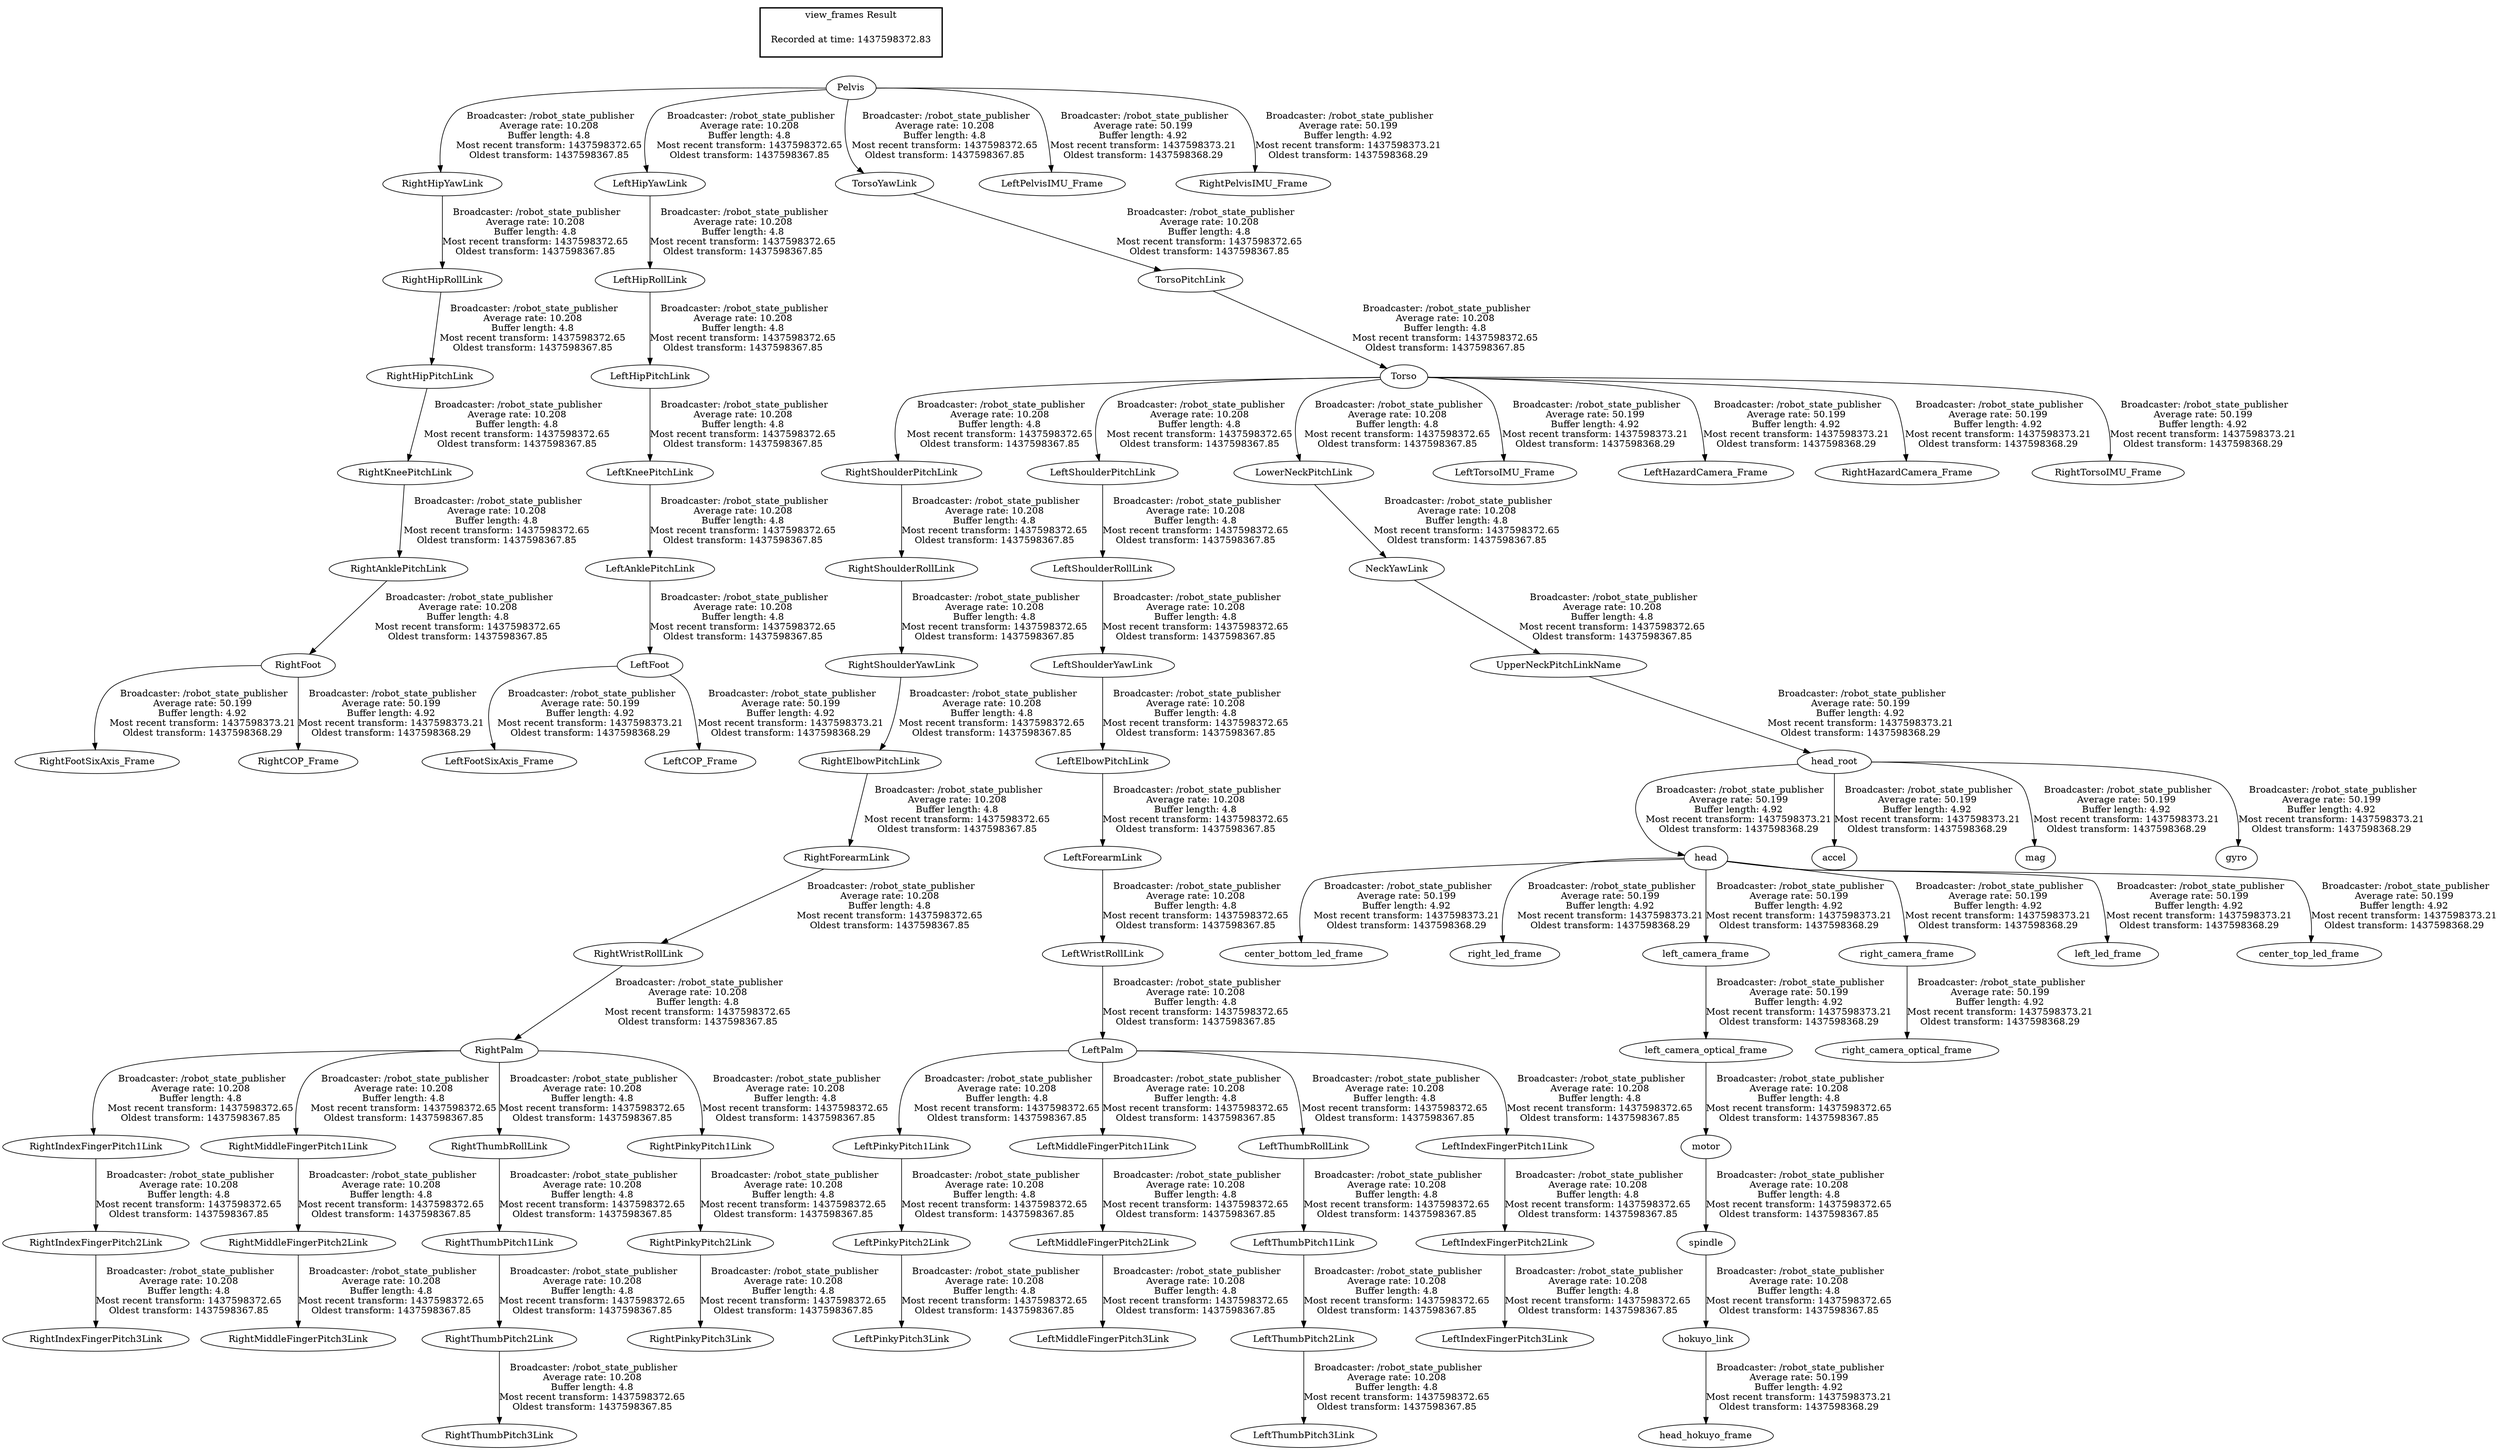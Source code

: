digraph G {
"LeftHipRollLink" -> "LeftHipPitchLink"[label=" Broadcaster: /robot_state_publisher\nAverage rate: 10.208\nBuffer length: 4.8\nMost recent transform: 1437598372.65\nOldest transform: 1437598367.85\n"];
"LeftThumbPitch1Link" -> "LeftThumbPitch2Link"[label=" Broadcaster: /robot_state_publisher\nAverage rate: 10.208\nBuffer length: 4.8\nMost recent transform: 1437598372.65\nOldest transform: 1437598367.85\n"];
"LeftPalm" -> "LeftPinkyPitch1Link"[label=" Broadcaster: /robot_state_publisher\nAverage rate: 10.208\nBuffer length: 4.8\nMost recent transform: 1437598372.65\nOldest transform: 1437598367.85\n"];
"RightShoulderPitchLink" -> "RightShoulderRollLink"[label=" Broadcaster: /robot_state_publisher\nAverage rate: 10.208\nBuffer length: 4.8\nMost recent transform: 1437598372.65\nOldest transform: 1437598367.85\n"];
"head" -> "center_bottom_led_frame"[label=" Broadcaster: /robot_state_publisher\nAverage rate: 50.199\nBuffer length: 4.92\nMost recent transform: 1437598373.21\nOldest transform: 1437598368.29\n"];
"LeftMiddleFingerPitch2Link" -> "LeftMiddleFingerPitch3Link"[label=" Broadcaster: /robot_state_publisher\nAverage rate: 10.208\nBuffer length: 4.8\nMost recent transform: 1437598372.65\nOldest transform: 1437598367.85\n"];
"spindle" -> "hokuyo_link"[label=" Broadcaster: /robot_state_publisher\nAverage rate: 10.208\nBuffer length: 4.8\nMost recent transform: 1437598372.65\nOldest transform: 1437598367.85\n"];
"left_camera_optical_frame" -> "motor"[label=" Broadcaster: /robot_state_publisher\nAverage rate: 10.208\nBuffer length: 4.8\nMost recent transform: 1437598372.65\nOldest transform: 1437598367.85\n"];
"motor" -> "spindle"[label=" Broadcaster: /robot_state_publisher\nAverage rate: 10.208\nBuffer length: 4.8\nMost recent transform: 1437598372.65\nOldest transform: 1437598367.85\n"];
"Torso" -> "LeftShoulderPitchLink"[label=" Broadcaster: /robot_state_publisher\nAverage rate: 10.208\nBuffer length: 4.8\nMost recent transform: 1437598372.65\nOldest transform: 1437598367.85\n"];
"LeftShoulderRollLink" -> "LeftShoulderYawLink"[label=" Broadcaster: /robot_state_publisher\nAverage rate: 10.208\nBuffer length: 4.8\nMost recent transform: 1437598372.65\nOldest transform: 1437598367.85\n"];
"RightFoot" -> "RightFootSixAxis_Frame"[label=" Broadcaster: /robot_state_publisher\nAverage rate: 50.199\nBuffer length: 4.92\nMost recent transform: 1437598373.21\nOldest transform: 1437598368.29\n"];
"NeckYawLink" -> "UpperNeckPitchLinkName"[label=" Broadcaster: /robot_state_publisher\nAverage rate: 10.208\nBuffer length: 4.8\nMost recent transform: 1437598372.65\nOldest transform: 1437598367.85\n"];
"LeftThumbPitch2Link" -> "LeftThumbPitch3Link"[label=" Broadcaster: /robot_state_publisher\nAverage rate: 10.208\nBuffer length: 4.8\nMost recent transform: 1437598372.65\nOldest transform: 1437598367.85\n"];
"LeftMiddleFingerPitch1Link" -> "LeftMiddleFingerPitch2Link"[label=" Broadcaster: /robot_state_publisher\nAverage rate: 10.208\nBuffer length: 4.8\nMost recent transform: 1437598372.65\nOldest transform: 1437598367.85\n"];
"RightMiddleFingerPitch2Link" -> "RightMiddleFingerPitch3Link"[label=" Broadcaster: /robot_state_publisher\nAverage rate: 10.208\nBuffer length: 4.8\nMost recent transform: 1437598372.65\nOldest transform: 1437598367.85\n"];
"head" -> "right_led_frame"[label=" Broadcaster: /robot_state_publisher\nAverage rate: 50.199\nBuffer length: 4.92\nMost recent transform: 1437598373.21\nOldest transform: 1437598368.29\n"];
"LeftShoulderYawLink" -> "LeftElbowPitchLink"[label=" Broadcaster: /robot_state_publisher\nAverage rate: 10.208\nBuffer length: 4.8\nMost recent transform: 1437598372.65\nOldest transform: 1437598367.85\n"];
"RightPalm" -> "RightIndexFingerPitch1Link"[label=" Broadcaster: /robot_state_publisher\nAverage rate: 10.208\nBuffer length: 4.8\nMost recent transform: 1437598372.65\nOldest transform: 1437598367.85\n"];
"LeftIndexFingerPitch2Link" -> "LeftIndexFingerPitch3Link"[label=" Broadcaster: /robot_state_publisher\nAverage rate: 10.208\nBuffer length: 4.8\nMost recent transform: 1437598372.65\nOldest transform: 1437598367.85\n"];
"Torso" -> "RightShoulderPitchLink"[label=" Broadcaster: /robot_state_publisher\nAverage rate: 10.208\nBuffer length: 4.8\nMost recent transform: 1437598372.65\nOldest transform: 1437598367.85\n"];
"head" -> "left_camera_frame"[label=" Broadcaster: /robot_state_publisher\nAverage rate: 50.199\nBuffer length: 4.92\nMost recent transform: 1437598373.21\nOldest transform: 1437598368.29\n"];
"head_root" -> "head"[label=" Broadcaster: /robot_state_publisher\nAverage rate: 50.199\nBuffer length: 4.92\nMost recent transform: 1437598373.21\nOldest transform: 1437598368.29\n"];
"LeftFoot" -> "LeftFootSixAxis_Frame"[label=" Broadcaster: /robot_state_publisher\nAverage rate: 50.199\nBuffer length: 4.92\nMost recent transform: 1437598373.21\nOldest transform: 1437598368.29\n"];
"head_root" -> "accel"[label=" Broadcaster: /robot_state_publisher\nAverage rate: 50.199\nBuffer length: 4.92\nMost recent transform: 1437598373.21\nOldest transform: 1437598368.29\n"];
"RightWristRollLink" -> "RightPalm"[label=" Broadcaster: /robot_state_publisher\nAverage rate: 10.208\nBuffer length: 4.8\nMost recent transform: 1437598372.65\nOldest transform: 1437598367.85\n"];
"right_camera_frame" -> "right_camera_optical_frame"[label=" Broadcaster: /robot_state_publisher\nAverage rate: 50.199\nBuffer length: 4.92\nMost recent transform: 1437598373.21\nOldest transform: 1437598368.29\n"];
"LeftElbowPitchLink" -> "LeftForearmLink"[label=" Broadcaster: /robot_state_publisher\nAverage rate: 10.208\nBuffer length: 4.8\nMost recent transform: 1437598372.65\nOldest transform: 1437598367.85\n"];
"head" -> "left_led_frame"[label=" Broadcaster: /robot_state_publisher\nAverage rate: 50.199\nBuffer length: 4.92\nMost recent transform: 1437598373.21\nOldest transform: 1437598368.29\n"];
"RightForearmLink" -> "RightWristRollLink"[label=" Broadcaster: /robot_state_publisher\nAverage rate: 10.208\nBuffer length: 4.8\nMost recent transform: 1437598372.65\nOldest transform: 1437598367.85\n"];
"LeftFoot" -> "LeftCOP_Frame"[label=" Broadcaster: /robot_state_publisher\nAverage rate: 50.199\nBuffer length: 4.92\nMost recent transform: 1437598373.21\nOldest transform: 1437598368.29\n"];
"RightPalm" -> "RightMiddleFingerPitch1Link"[label=" Broadcaster: /robot_state_publisher\nAverage rate: 10.208\nBuffer length: 4.8\nMost recent transform: 1437598372.65\nOldest transform: 1437598367.85\n"];
"RightShoulderRollLink" -> "RightShoulderYawLink"[label=" Broadcaster: /robot_state_publisher\nAverage rate: 10.208\nBuffer length: 4.8\nMost recent transform: 1437598372.65\nOldest transform: 1437598367.85\n"];
"TorsoPitchLink" -> "Torso"[label=" Broadcaster: /robot_state_publisher\nAverage rate: 10.208\nBuffer length: 4.8\nMost recent transform: 1437598372.65\nOldest transform: 1437598367.85\n"];
"RightIndexFingerPitch1Link" -> "RightIndexFingerPitch2Link"[label=" Broadcaster: /robot_state_publisher\nAverage rate: 10.208\nBuffer length: 4.8\nMost recent transform: 1437598372.65\nOldest transform: 1437598367.85\n"];
"RightHipYawLink" -> "RightHipRollLink"[label=" Broadcaster: /robot_state_publisher\nAverage rate: 10.208\nBuffer length: 4.8\nMost recent transform: 1437598372.65\nOldest transform: 1437598367.85\n"];
"LeftPalm" -> "LeftThumbRollLink"[label=" Broadcaster: /robot_state_publisher\nAverage rate: 10.208\nBuffer length: 4.8\nMost recent transform: 1437598372.65\nOldest transform: 1437598367.85\n"];
"LeftHipYawLink" -> "LeftHipRollLink"[label=" Broadcaster: /robot_state_publisher\nAverage rate: 10.208\nBuffer length: 4.8\nMost recent transform: 1437598372.65\nOldest transform: 1437598367.85\n"];
"LeftPalm" -> "LeftIndexFingerPitch1Link"[label=" Broadcaster: /robot_state_publisher\nAverage rate: 10.208\nBuffer length: 4.8\nMost recent transform: 1437598372.65\nOldest transform: 1437598367.85\n"];
"LeftShoulderPitchLink" -> "LeftShoulderRollLink"[label=" Broadcaster: /robot_state_publisher\nAverage rate: 10.208\nBuffer length: 4.8\nMost recent transform: 1437598372.65\nOldest transform: 1437598367.85\n"];
"RightThumbPitch1Link" -> "RightThumbPitch2Link"[label=" Broadcaster: /robot_state_publisher\nAverage rate: 10.208\nBuffer length: 4.8\nMost recent transform: 1437598372.65\nOldest transform: 1437598367.85\n"];
"head" -> "center_top_led_frame"[label=" Broadcaster: /robot_state_publisher\nAverage rate: 50.199\nBuffer length: 4.92\nMost recent transform: 1437598373.21\nOldest transform: 1437598368.29\n"];
"RightHipRollLink" -> "RightHipPitchLink"[label=" Broadcaster: /robot_state_publisher\nAverage rate: 10.208\nBuffer length: 4.8\nMost recent transform: 1437598372.65\nOldest transform: 1437598367.85\n"];
"Pelvis" -> "TorsoYawLink"[label=" Broadcaster: /robot_state_publisher\nAverage rate: 10.208\nBuffer length: 4.8\nMost recent transform: 1437598372.65\nOldest transform: 1437598367.85\n"];
"RightThumbRollLink" -> "RightThumbPitch1Link"[label=" Broadcaster: /robot_state_publisher\nAverage rate: 10.208\nBuffer length: 4.8\nMost recent transform: 1437598372.65\nOldest transform: 1437598367.85\n"];
"RightShoulderYawLink" -> "RightElbowPitchLink"[label=" Broadcaster: /robot_state_publisher\nAverage rate: 10.208\nBuffer length: 4.8\nMost recent transform: 1437598372.65\nOldest transform: 1437598367.85\n"];
"RightThumbPitch2Link" -> "RightThumbPitch3Link"[label=" Broadcaster: /robot_state_publisher\nAverage rate: 10.208\nBuffer length: 4.8\nMost recent transform: 1437598372.65\nOldest transform: 1437598367.85\n"];
"LeftHipPitchLink" -> "LeftKneePitchLink"[label=" Broadcaster: /robot_state_publisher\nAverage rate: 10.208\nBuffer length: 4.8\nMost recent transform: 1437598372.65\nOldest transform: 1437598367.85\n"];
"Torso" -> "LowerNeckPitchLink"[label=" Broadcaster: /robot_state_publisher\nAverage rate: 10.208\nBuffer length: 4.8\nMost recent transform: 1437598372.65\nOldest transform: 1437598367.85\n"];
"Torso" -> "LeftTorsoIMU_Frame"[label=" Broadcaster: /robot_state_publisher\nAverage rate: 50.199\nBuffer length: 4.92\nMost recent transform: 1437598373.21\nOldest transform: 1437598368.29\n"];
"Pelvis" -> "RightHipYawLink"[label=" Broadcaster: /robot_state_publisher\nAverage rate: 10.208\nBuffer length: 4.8\nMost recent transform: 1437598372.65\nOldest transform: 1437598367.85\n"];
"Torso" -> "LeftHazardCamera_Frame"[label=" Broadcaster: /robot_state_publisher\nAverage rate: 50.199\nBuffer length: 4.92\nMost recent transform: 1437598373.21\nOldest transform: 1437598368.29\n"];
"Pelvis" -> "LeftPelvisIMU_Frame"[label=" Broadcaster: /robot_state_publisher\nAverage rate: 50.199\nBuffer length: 4.92\nMost recent transform: 1437598373.21\nOldest transform: 1437598368.29\n"];
"Torso" -> "RightHazardCamera_Frame"[label=" Broadcaster: /robot_state_publisher\nAverage rate: 50.199\nBuffer length: 4.92\nMost recent transform: 1437598373.21\nOldest transform: 1437598368.29\n"];
"hokuyo_link" -> "head_hokuyo_frame"[label=" Broadcaster: /robot_state_publisher\nAverage rate: 50.199\nBuffer length: 4.92\nMost recent transform: 1437598373.21\nOldest transform: 1437598368.29\n"];
"RightKneePitchLink" -> "RightAnklePitchLink"[label=" Broadcaster: /robot_state_publisher\nAverage rate: 10.208\nBuffer length: 4.8\nMost recent transform: 1437598372.65\nOldest transform: 1437598367.85\n"];
"RightHipPitchLink" -> "RightKneePitchLink"[label=" Broadcaster: /robot_state_publisher\nAverage rate: 10.208\nBuffer length: 4.8\nMost recent transform: 1437598372.65\nOldest transform: 1437598367.85\n"];
"RightPalm" -> "RightThumbRollLink"[label=" Broadcaster: /robot_state_publisher\nAverage rate: 10.208\nBuffer length: 4.8\nMost recent transform: 1437598372.65\nOldest transform: 1437598367.85\n"];
"LeftPinkyPitch1Link" -> "LeftPinkyPitch2Link"[label=" Broadcaster: /robot_state_publisher\nAverage rate: 10.208\nBuffer length: 4.8\nMost recent transform: 1437598372.65\nOldest transform: 1437598367.85\n"];
"RightPalm" -> "RightPinkyPitch1Link"[label=" Broadcaster: /robot_state_publisher\nAverage rate: 10.208\nBuffer length: 4.8\nMost recent transform: 1437598372.65\nOldest transform: 1437598367.85\n"];
"UpperNeckPitchLinkName" -> "head_root"[label=" Broadcaster: /robot_state_publisher\nAverage rate: 50.199\nBuffer length: 4.92\nMost recent transform: 1437598373.21\nOldest transform: 1437598368.29\n"];
"TorsoYawLink" -> "TorsoPitchLink"[label=" Broadcaster: /robot_state_publisher\nAverage rate: 10.208\nBuffer length: 4.8\nMost recent transform: 1437598372.65\nOldest transform: 1437598367.85\n"];
"LowerNeckPitchLink" -> "NeckYawLink"[label=" Broadcaster: /robot_state_publisher\nAverage rate: 10.208\nBuffer length: 4.8\nMost recent transform: 1437598372.65\nOldest transform: 1437598367.85\n"];
"LeftPalm" -> "LeftMiddleFingerPitch1Link"[label=" Broadcaster: /robot_state_publisher\nAverage rate: 10.208\nBuffer length: 4.8\nMost recent transform: 1437598372.65\nOldest transform: 1437598367.85\n"];
"LeftThumbRollLink" -> "LeftThumbPitch1Link"[label=" Broadcaster: /robot_state_publisher\nAverage rate: 10.208\nBuffer length: 4.8\nMost recent transform: 1437598372.65\nOldest transform: 1437598367.85\n"];
"Torso" -> "RightTorsoIMU_Frame"[label=" Broadcaster: /robot_state_publisher\nAverage rate: 50.199\nBuffer length: 4.92\nMost recent transform: 1437598373.21\nOldest transform: 1437598368.29\n"];
"head" -> "right_camera_frame"[label=" Broadcaster: /robot_state_publisher\nAverage rate: 50.199\nBuffer length: 4.92\nMost recent transform: 1437598373.21\nOldest transform: 1437598368.29\n"];
"RightIndexFingerPitch2Link" -> "RightIndexFingerPitch3Link"[label=" Broadcaster: /robot_state_publisher\nAverage rate: 10.208\nBuffer length: 4.8\nMost recent transform: 1437598372.65\nOldest transform: 1437598367.85\n"];
"head_root" -> "mag"[label=" Broadcaster: /robot_state_publisher\nAverage rate: 50.199\nBuffer length: 4.92\nMost recent transform: 1437598373.21\nOldest transform: 1437598368.29\n"];
"LeftPinkyPitch2Link" -> "LeftPinkyPitch3Link"[label=" Broadcaster: /robot_state_publisher\nAverage rate: 10.208\nBuffer length: 4.8\nMost recent transform: 1437598372.65\nOldest transform: 1437598367.85\n"];
"LeftAnklePitchLink" -> "LeftFoot"[label=" Broadcaster: /robot_state_publisher\nAverage rate: 10.208\nBuffer length: 4.8\nMost recent transform: 1437598372.65\nOldest transform: 1437598367.85\n"];
"Pelvis" -> "LeftHipYawLink"[label=" Broadcaster: /robot_state_publisher\nAverage rate: 10.208\nBuffer length: 4.8\nMost recent transform: 1437598372.65\nOldest transform: 1437598367.85\n"];
"RightAnklePitchLink" -> "RightFoot"[label=" Broadcaster: /robot_state_publisher\nAverage rate: 10.208\nBuffer length: 4.8\nMost recent transform: 1437598372.65\nOldest transform: 1437598367.85\n"];
"LeftKneePitchLink" -> "LeftAnklePitchLink"[label=" Broadcaster: /robot_state_publisher\nAverage rate: 10.208\nBuffer length: 4.8\nMost recent transform: 1437598372.65\nOldest transform: 1437598367.85\n"];
"RightElbowPitchLink" -> "RightForearmLink"[label=" Broadcaster: /robot_state_publisher\nAverage rate: 10.208\nBuffer length: 4.8\nMost recent transform: 1437598372.65\nOldest transform: 1437598367.85\n"];
"RightPinkyPitch1Link" -> "RightPinkyPitch2Link"[label=" Broadcaster: /robot_state_publisher\nAverage rate: 10.208\nBuffer length: 4.8\nMost recent transform: 1437598372.65\nOldest transform: 1437598367.85\n"];
"Pelvis" -> "RightPelvisIMU_Frame"[label=" Broadcaster: /robot_state_publisher\nAverage rate: 50.199\nBuffer length: 4.92\nMost recent transform: 1437598373.21\nOldest transform: 1437598368.29\n"];
"LeftIndexFingerPitch1Link" -> "LeftIndexFingerPitch2Link"[label=" Broadcaster: /robot_state_publisher\nAverage rate: 10.208\nBuffer length: 4.8\nMost recent transform: 1437598372.65\nOldest transform: 1437598367.85\n"];
"head_root" -> "gyro"[label=" Broadcaster: /robot_state_publisher\nAverage rate: 50.199\nBuffer length: 4.92\nMost recent transform: 1437598373.21\nOldest transform: 1437598368.29\n"];
"left_camera_frame" -> "left_camera_optical_frame"[label=" Broadcaster: /robot_state_publisher\nAverage rate: 50.199\nBuffer length: 4.92\nMost recent transform: 1437598373.21\nOldest transform: 1437598368.29\n"];
"RightFoot" -> "RightCOP_Frame"[label=" Broadcaster: /robot_state_publisher\nAverage rate: 50.199\nBuffer length: 4.92\nMost recent transform: 1437598373.21\nOldest transform: 1437598368.29\n"];
"RightPinkyPitch2Link" -> "RightPinkyPitch3Link"[label=" Broadcaster: /robot_state_publisher\nAverage rate: 10.208\nBuffer length: 4.8\nMost recent transform: 1437598372.65\nOldest transform: 1437598367.85\n"];
"LeftForearmLink" -> "LeftWristRollLink"[label=" Broadcaster: /robot_state_publisher\nAverage rate: 10.208\nBuffer length: 4.8\nMost recent transform: 1437598372.65\nOldest transform: 1437598367.85\n"];
"LeftWristRollLink" -> "LeftPalm"[label=" Broadcaster: /robot_state_publisher\nAverage rate: 10.208\nBuffer length: 4.8\nMost recent transform: 1437598372.65\nOldest transform: 1437598367.85\n"];
"RightMiddleFingerPitch1Link" -> "RightMiddleFingerPitch2Link"[label=" Broadcaster: /robot_state_publisher\nAverage rate: 10.208\nBuffer length: 4.8\nMost recent transform: 1437598372.65\nOldest transform: 1437598367.85\n"];
edge [style=invis];
 subgraph cluster_legend { style=bold; color=black; label ="view_frames Result";
"Recorded at time: 1437598372.83"[ shape=plaintext ] ;
}->"Pelvis";
}